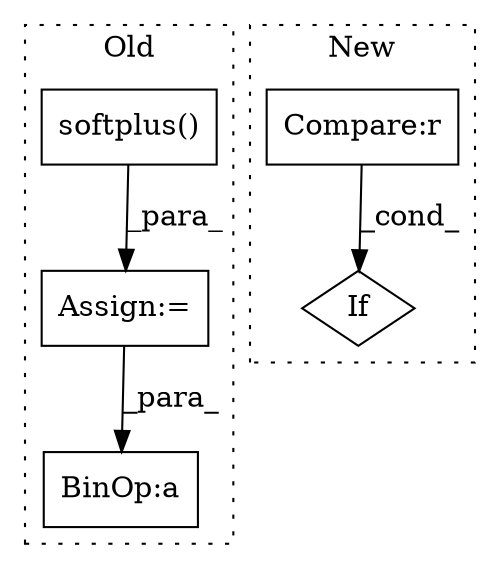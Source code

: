 digraph G {
subgraph cluster0 {
1 [label="softplus()" a="75" s="11196,11236" l="14,1" shape="box"];
3 [label="Assign:=" a="68" s="11182" l="3" shape="box"];
5 [label="BinOp:a" a="82" s="12752" l="3" shape="box"];
label = "Old";
style="dotted";
}
subgraph cluster1 {
2 [label="If" a="96" s="9239" l="3" shape="diamond"];
4 [label="Compare:r" a="40" s="9242" l="31" shape="box"];
label = "New";
style="dotted";
}
1 -> 3 [label="_para_"];
3 -> 5 [label="_para_"];
4 -> 2 [label="_cond_"];
}